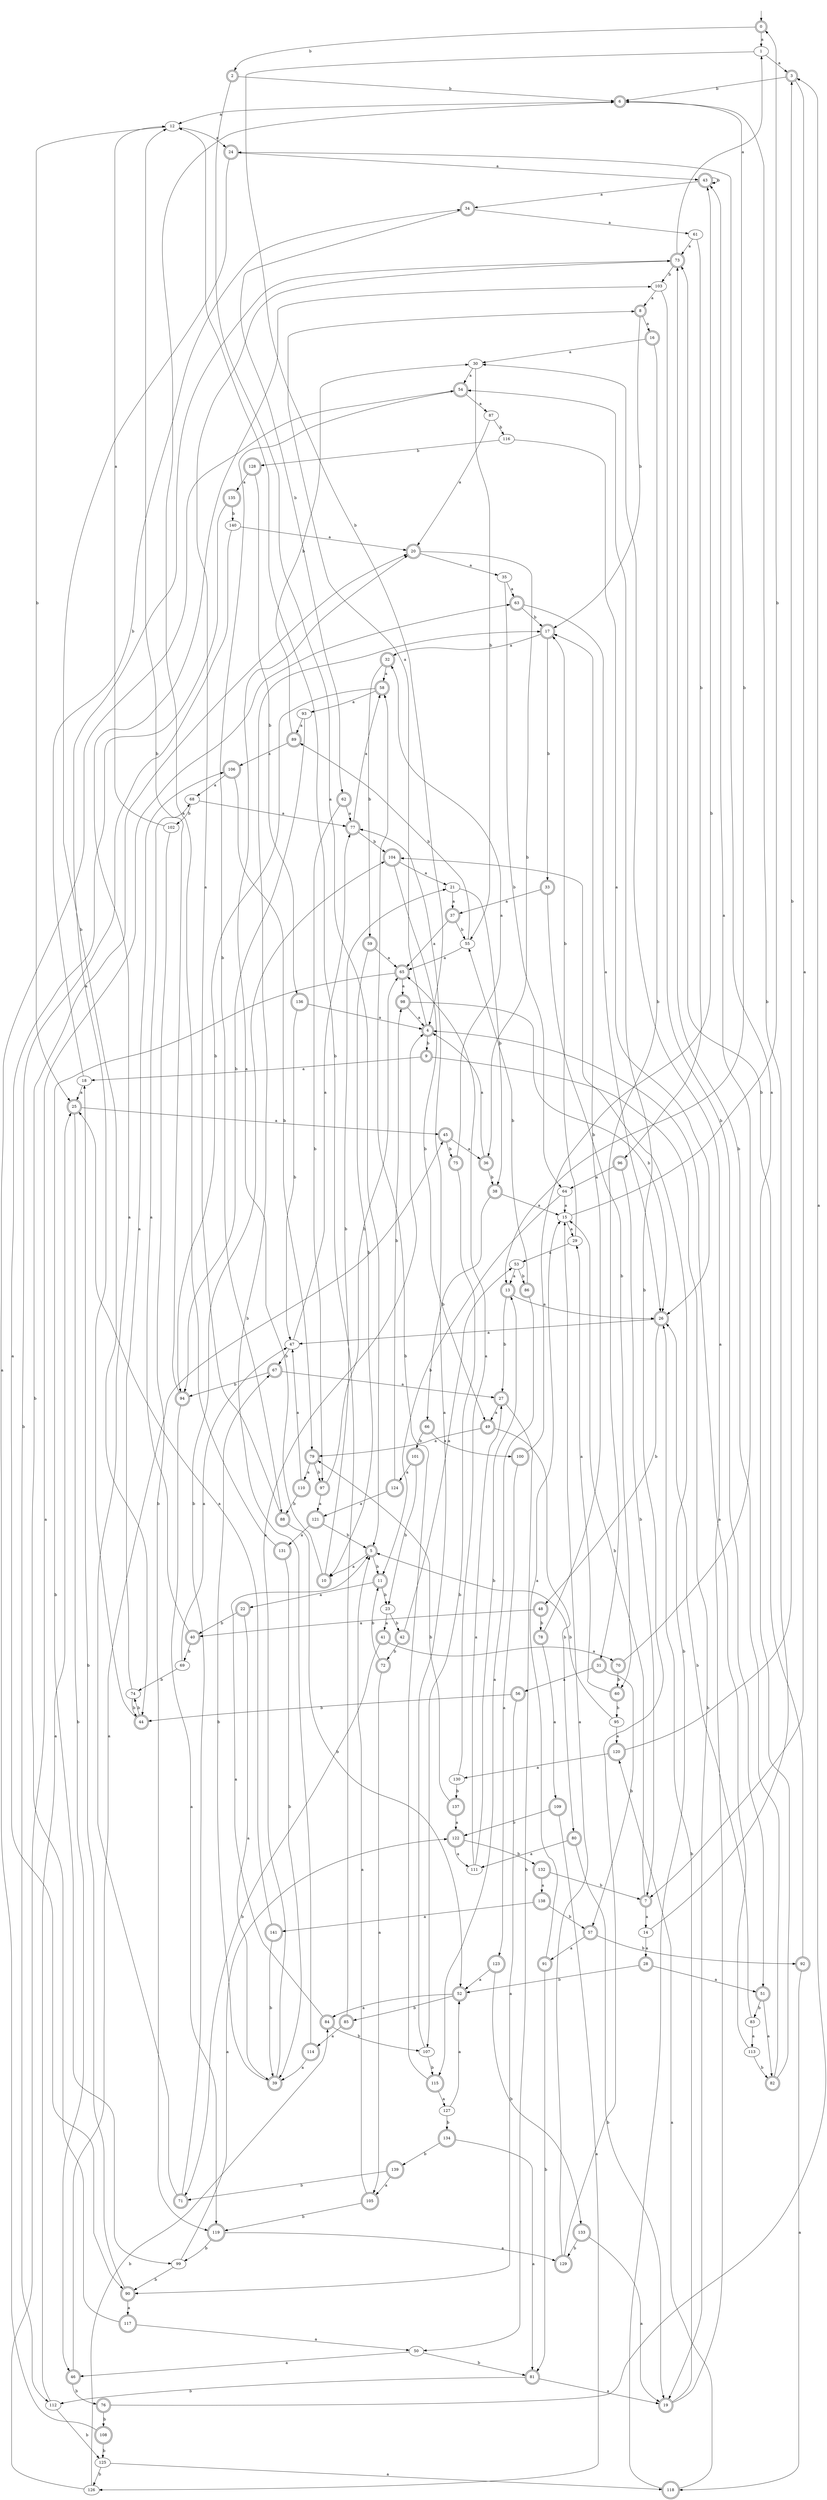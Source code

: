 digraph RandomDFA {
  __start0 [label="", shape=none];
  __start0 -> 0 [label=""];
  0 [shape=circle] [shape=doublecircle]
  0 -> 1 [label="a"]
  0 -> 2 [label="b"]
  1
  1 -> 3 [label="a"]
  1 -> 4 [label="b"]
  2 [shape=doublecircle]
  2 -> 5 [label="a"]
  2 -> 6 [label="b"]
  3 [shape=doublecircle]
  3 -> 7 [label="a"]
  3 -> 6 [label="b"]
  4 [shape=doublecircle]
  4 -> 8 [label="a"]
  4 -> 9 [label="b"]
  5 [shape=doublecircle]
  5 -> 10 [label="a"]
  5 -> 11 [label="b"]
  6 [shape=doublecircle]
  6 -> 12 [label="a"]
  6 -> 13 [label="b"]
  7 [shape=doublecircle]
  7 -> 14 [label="a"]
  7 -> 15 [label="b"]
  8 [shape=doublecircle]
  8 -> 16 [label="a"]
  8 -> 17 [label="b"]
  9 [shape=doublecircle]
  9 -> 18 [label="a"]
  9 -> 19 [label="b"]
  10 [shape=doublecircle]
  10 -> 20 [label="a"]
  10 -> 21 [label="b"]
  11 [shape=doublecircle]
  11 -> 22 [label="a"]
  11 -> 23 [label="b"]
  12
  12 -> 24 [label="a"]
  12 -> 25 [label="b"]
  13 [shape=doublecircle]
  13 -> 26 [label="a"]
  13 -> 27 [label="b"]
  14
  14 -> 28 [label="a"]
  14 -> 6 [label="b"]
  15
  15 -> 29 [label="a"]
  15 -> 0 [label="b"]
  16 [shape=doublecircle]
  16 -> 30 [label="a"]
  16 -> 31 [label="b"]
  17 [shape=doublecircle]
  17 -> 32 [label="a"]
  17 -> 33 [label="b"]
  18
  18 -> 25 [label="a"]
  18 -> 34 [label="b"]
  19 [shape=doublecircle]
  19 -> 30 [label="a"]
  19 -> 26 [label="b"]
  20 [shape=doublecircle]
  20 -> 35 [label="a"]
  20 -> 36 [label="b"]
  21
  21 -> 37 [label="a"]
  21 -> 38 [label="b"]
  22 [shape=doublecircle]
  22 -> 39 [label="a"]
  22 -> 40 [label="b"]
  23
  23 -> 41 [label="a"]
  23 -> 42 [label="b"]
  24 [shape=doublecircle]
  24 -> 43 [label="a"]
  24 -> 44 [label="b"]
  25 [shape=doublecircle]
  25 -> 45 [label="a"]
  25 -> 46 [label="b"]
  26 [shape=doublecircle]
  26 -> 47 [label="a"]
  26 -> 48 [label="b"]
  27 [shape=doublecircle]
  27 -> 49 [label="a"]
  27 -> 50 [label="b"]
  28 [shape=doublecircle]
  28 -> 51 [label="a"]
  28 -> 52 [label="b"]
  29
  29 -> 53 [label="a"]
  29 -> 17 [label="b"]
  30
  30 -> 54 [label="a"]
  30 -> 55 [label="b"]
  31 [shape=doublecircle]
  31 -> 56 [label="a"]
  31 -> 57 [label="b"]
  32 [shape=doublecircle]
  32 -> 58 [label="a"]
  32 -> 59 [label="b"]
  33 [shape=doublecircle]
  33 -> 37 [label="a"]
  33 -> 60 [label="b"]
  34 [shape=doublecircle]
  34 -> 61 [label="a"]
  34 -> 62 [label="b"]
  35
  35 -> 63 [label="a"]
  35 -> 64 [label="b"]
  36 [shape=doublecircle]
  36 -> 4 [label="a"]
  36 -> 38 [label="b"]
  37 [shape=doublecircle]
  37 -> 65 [label="a"]
  37 -> 55 [label="b"]
  38 [shape=doublecircle]
  38 -> 15 [label="a"]
  38 -> 66 [label="b"]
  39 [shape=doublecircle]
  39 -> 4 [label="a"]
  39 -> 67 [label="b"]
  40 [shape=doublecircle]
  40 -> 68 [label="a"]
  40 -> 69 [label="b"]
  41 [shape=doublecircle]
  41 -> 70 [label="a"]
  41 -> 71 [label="b"]
  42 [shape=doublecircle]
  42 -> 53 [label="a"]
  42 -> 72 [label="b"]
  43 [shape=doublecircle]
  43 -> 34 [label="a"]
  43 -> 43 [label="b"]
  44 [shape=doublecircle]
  44 -> 73 [label="a"]
  44 -> 74 [label="b"]
  45 [shape=doublecircle]
  45 -> 36 [label="a"]
  45 -> 75 [label="b"]
  46 [shape=doublecircle]
  46 -> 45 [label="a"]
  46 -> 76 [label="b"]
  47
  47 -> 77 [label="a"]
  47 -> 67 [label="b"]
  48 [shape=doublecircle]
  48 -> 40 [label="a"]
  48 -> 78 [label="b"]
  49 [shape=doublecircle]
  49 -> 79 [label="a"]
  49 -> 80 [label="b"]
  50
  50 -> 46 [label="a"]
  50 -> 81 [label="b"]
  51 [shape=doublecircle]
  51 -> 82 [label="a"]
  51 -> 83 [label="b"]
  52 [shape=doublecircle]
  52 -> 84 [label="a"]
  52 -> 85 [label="b"]
  53
  53 -> 13 [label="a"]
  53 -> 86 [label="b"]
  54 [shape=doublecircle]
  54 -> 87 [label="a"]
  54 -> 88 [label="b"]
  55
  55 -> 65 [label="a"]
  55 -> 89 [label="b"]
  56 [shape=doublecircle]
  56 -> 90 [label="a"]
  56 -> 44 [label="b"]
  57 [shape=doublecircle]
  57 -> 91 [label="a"]
  57 -> 92 [label="b"]
  58 [shape=doublecircle]
  58 -> 93 [label="a"]
  58 -> 94 [label="b"]
  59 [shape=doublecircle]
  59 -> 65 [label="a"]
  59 -> 10 [label="b"]
  60 [shape=doublecircle]
  60 -> 29 [label="a"]
  60 -> 95 [label="b"]
  61
  61 -> 73 [label="a"]
  61 -> 96 [label="b"]
  62 [shape=doublecircle]
  62 -> 77 [label="a"]
  62 -> 97 [label="b"]
  63 [shape=doublecircle]
  63 -> 26 [label="a"]
  63 -> 17 [label="b"]
  64
  64 -> 15 [label="a"]
  64 -> 11 [label="b"]
  65 [shape=doublecircle]
  65 -> 98 [label="a"]
  65 -> 99 [label="b"]
  66 [shape=doublecircle]
  66 -> 100 [label="a"]
  66 -> 101 [label="b"]
  67 [shape=doublecircle]
  67 -> 27 [label="a"]
  67 -> 94 [label="b"]
  68
  68 -> 77 [label="a"]
  68 -> 102 [label="b"]
  69
  69 -> 47 [label="a"]
  69 -> 74 [label="b"]
  70 [shape=doublecircle]
  70 -> 43 [label="a"]
  70 -> 60 [label="b"]
  71 [shape=doublecircle]
  71 -> 103 [label="a"]
  71 -> 104 [label="b"]
  72 [shape=doublecircle]
  72 -> 105 [label="a"]
  72 -> 11 [label="b"]
  73 [shape=doublecircle]
  73 -> 1 [label="a"]
  73 -> 103 [label="b"]
  74
  74 -> 106 [label="a"]
  74 -> 44 [label="b"]
  75 [shape=doublecircle]
  75 -> 32 [label="a"]
  75 -> 107 [label="b"]
  76 [shape=doublecircle]
  76 -> 3 [label="a"]
  76 -> 108 [label="b"]
  77 [shape=doublecircle]
  77 -> 58 [label="a"]
  77 -> 104 [label="b"]
  78 [shape=doublecircle]
  78 -> 109 [label="a"]
  78 -> 17 [label="b"]
  79 [shape=doublecircle]
  79 -> 110 [label="a"]
  79 -> 97 [label="b"]
  80 [shape=doublecircle]
  80 -> 111 [label="a"]
  80 -> 19 [label="b"]
  81 [shape=doublecircle]
  81 -> 19 [label="a"]
  81 -> 112 [label="b"]
  82 [shape=doublecircle]
  82 -> 24 [label="a"]
  82 -> 73 [label="b"]
  83
  83 -> 113 [label="a"]
  83 -> 26 [label="b"]
  84 [shape=doublecircle]
  84 -> 5 [label="a"]
  84 -> 107 [label="b"]
  85 [shape=doublecircle]
  85 -> 114 [label="a"]
  85 -> 12 [label="b"]
  86 [shape=doublecircle]
  86 -> 115 [label="a"]
  86 -> 55 [label="b"]
  87
  87 -> 20 [label="a"]
  87 -> 116 [label="b"]
  88 [shape=doublecircle]
  88 -> 73 [label="a"]
  88 -> 52 [label="b"]
  89 [shape=doublecircle]
  89 -> 106 [label="a"]
  89 -> 30 [label="b"]
  90 [shape=doublecircle]
  90 -> 117 [label="a"]
  90 -> 18 [label="b"]
  91 [shape=doublecircle]
  91 -> 15 [label="a"]
  91 -> 81 [label="b"]
  92 [shape=doublecircle]
  92 -> 118 [label="a"]
  92 -> 73 [label="b"]
  93
  93 -> 89 [label="a"]
  93 -> 94 [label="b"]
  94 [shape=doublecircle]
  94 -> 119 [label="a"]
  94 -> 12 [label="b"]
  95
  95 -> 120 [label="a"]
  95 -> 5 [label="b"]
  96 [shape=doublecircle]
  96 -> 64 [label="a"]
  96 -> 7 [label="b"]
  97 [shape=doublecircle]
  97 -> 121 [label="a"]
  97 -> 65 [label="b"]
  98 [shape=doublecircle]
  98 -> 4 [label="a"]
  98 -> 26 [label="b"]
  99
  99 -> 122 [label="a"]
  99 -> 90 [label="b"]
  100 [shape=doublecircle]
  100 -> 123 [label="a"]
  100 -> 43 [label="b"]
  101 [shape=doublecircle]
  101 -> 124 [label="a"]
  101 -> 23 [label="b"]
  102
  102 -> 12 [label="a"]
  102 -> 119 [label="b"]
  103
  103 -> 8 [label="a"]
  103 -> 51 [label="b"]
  104 [shape=doublecircle]
  104 -> 21 [label="a"]
  104 -> 49 [label="b"]
  105 [shape=doublecircle]
  105 -> 5 [label="a"]
  105 -> 119 [label="b"]
  106 [shape=doublecircle]
  106 -> 68 [label="a"]
  106 -> 79 [label="b"]
  107
  107 -> 77 [label="a"]
  107 -> 115 [label="b"]
  108 [shape=doublecircle]
  108 -> 54 [label="a"]
  108 -> 125 [label="b"]
  109 [shape=doublecircle]
  109 -> 126 [label="a"]
  109 -> 122 [label="b"]
  110 [shape=doublecircle]
  110 -> 47 [label="a"]
  110 -> 88 [label="b"]
  111
  111 -> 27 [label="a"]
  111 -> 13 [label="b"]
  112
  112 -> 25 [label="a"]
  112 -> 125 [label="b"]
  113
  113 -> 4 [label="a"]
  113 -> 82 [label="b"]
  114 [shape=doublecircle]
  114 -> 39 [label="a"]
  114 -> 17 [label="b"]
  115 [shape=doublecircle]
  115 -> 127 [label="a"]
  115 -> 58 [label="b"]
  116
  116 -> 26 [label="a"]
  116 -> 128 [label="b"]
  117 [shape=doublecircle]
  117 -> 50 [label="a"]
  117 -> 20 [label="b"]
  118 [shape=doublecircle]
  118 -> 120 [label="a"]
  118 -> 104 [label="b"]
  119 [shape=doublecircle]
  119 -> 129 [label="a"]
  119 -> 99 [label="b"]
  120 [shape=doublecircle]
  120 -> 130 [label="a"]
  120 -> 3 [label="b"]
  121 [shape=doublecircle]
  121 -> 131 [label="a"]
  121 -> 5 [label="b"]
  122 [shape=doublecircle]
  122 -> 111 [label="a"]
  122 -> 132 [label="b"]
  123 [shape=doublecircle]
  123 -> 52 [label="a"]
  123 -> 133 [label="b"]
  124 [shape=doublecircle]
  124 -> 121 [label="a"]
  124 -> 98 [label="b"]
  125
  125 -> 118 [label="a"]
  125 -> 126 [label="b"]
  126
  126 -> 63 [label="a"]
  126 -> 84 [label="b"]
  127
  127 -> 52 [label="a"]
  127 -> 134 [label="b"]
  128 [shape=doublecircle]
  128 -> 135 [label="a"]
  128 -> 136 [label="b"]
  129 [shape=doublecircle]
  129 -> 15 [label="a"]
  129 -> 54 [label="b"]
  130
  130 -> 65 [label="a"]
  130 -> 137 [label="b"]
  131 [shape=doublecircle]
  131 -> 6 [label="a"]
  131 -> 39 [label="b"]
  132 [shape=doublecircle]
  132 -> 138 [label="a"]
  132 -> 7 [label="b"]
  133 [shape=doublecircle]
  133 -> 19 [label="a"]
  133 -> 129 [label="b"]
  134 [shape=doublecircle]
  134 -> 81 [label="a"]
  134 -> 139 [label="b"]
  135 [shape=doublecircle]
  135 -> 90 [label="a"]
  135 -> 140 [label="b"]
  136 [shape=doublecircle]
  136 -> 4 [label="a"]
  136 -> 47 [label="b"]
  137 [shape=doublecircle]
  137 -> 122 [label="a"]
  137 -> 79 [label="b"]
  138 [shape=doublecircle]
  138 -> 141 [label="a"]
  138 -> 57 [label="b"]
  139 [shape=doublecircle]
  139 -> 105 [label="a"]
  139 -> 71 [label="b"]
  140
  140 -> 20 [label="a"]
  140 -> 112 [label="b"]
  141 [shape=doublecircle]
  141 -> 25 [label="a"]
  141 -> 39 [label="b"]
}
